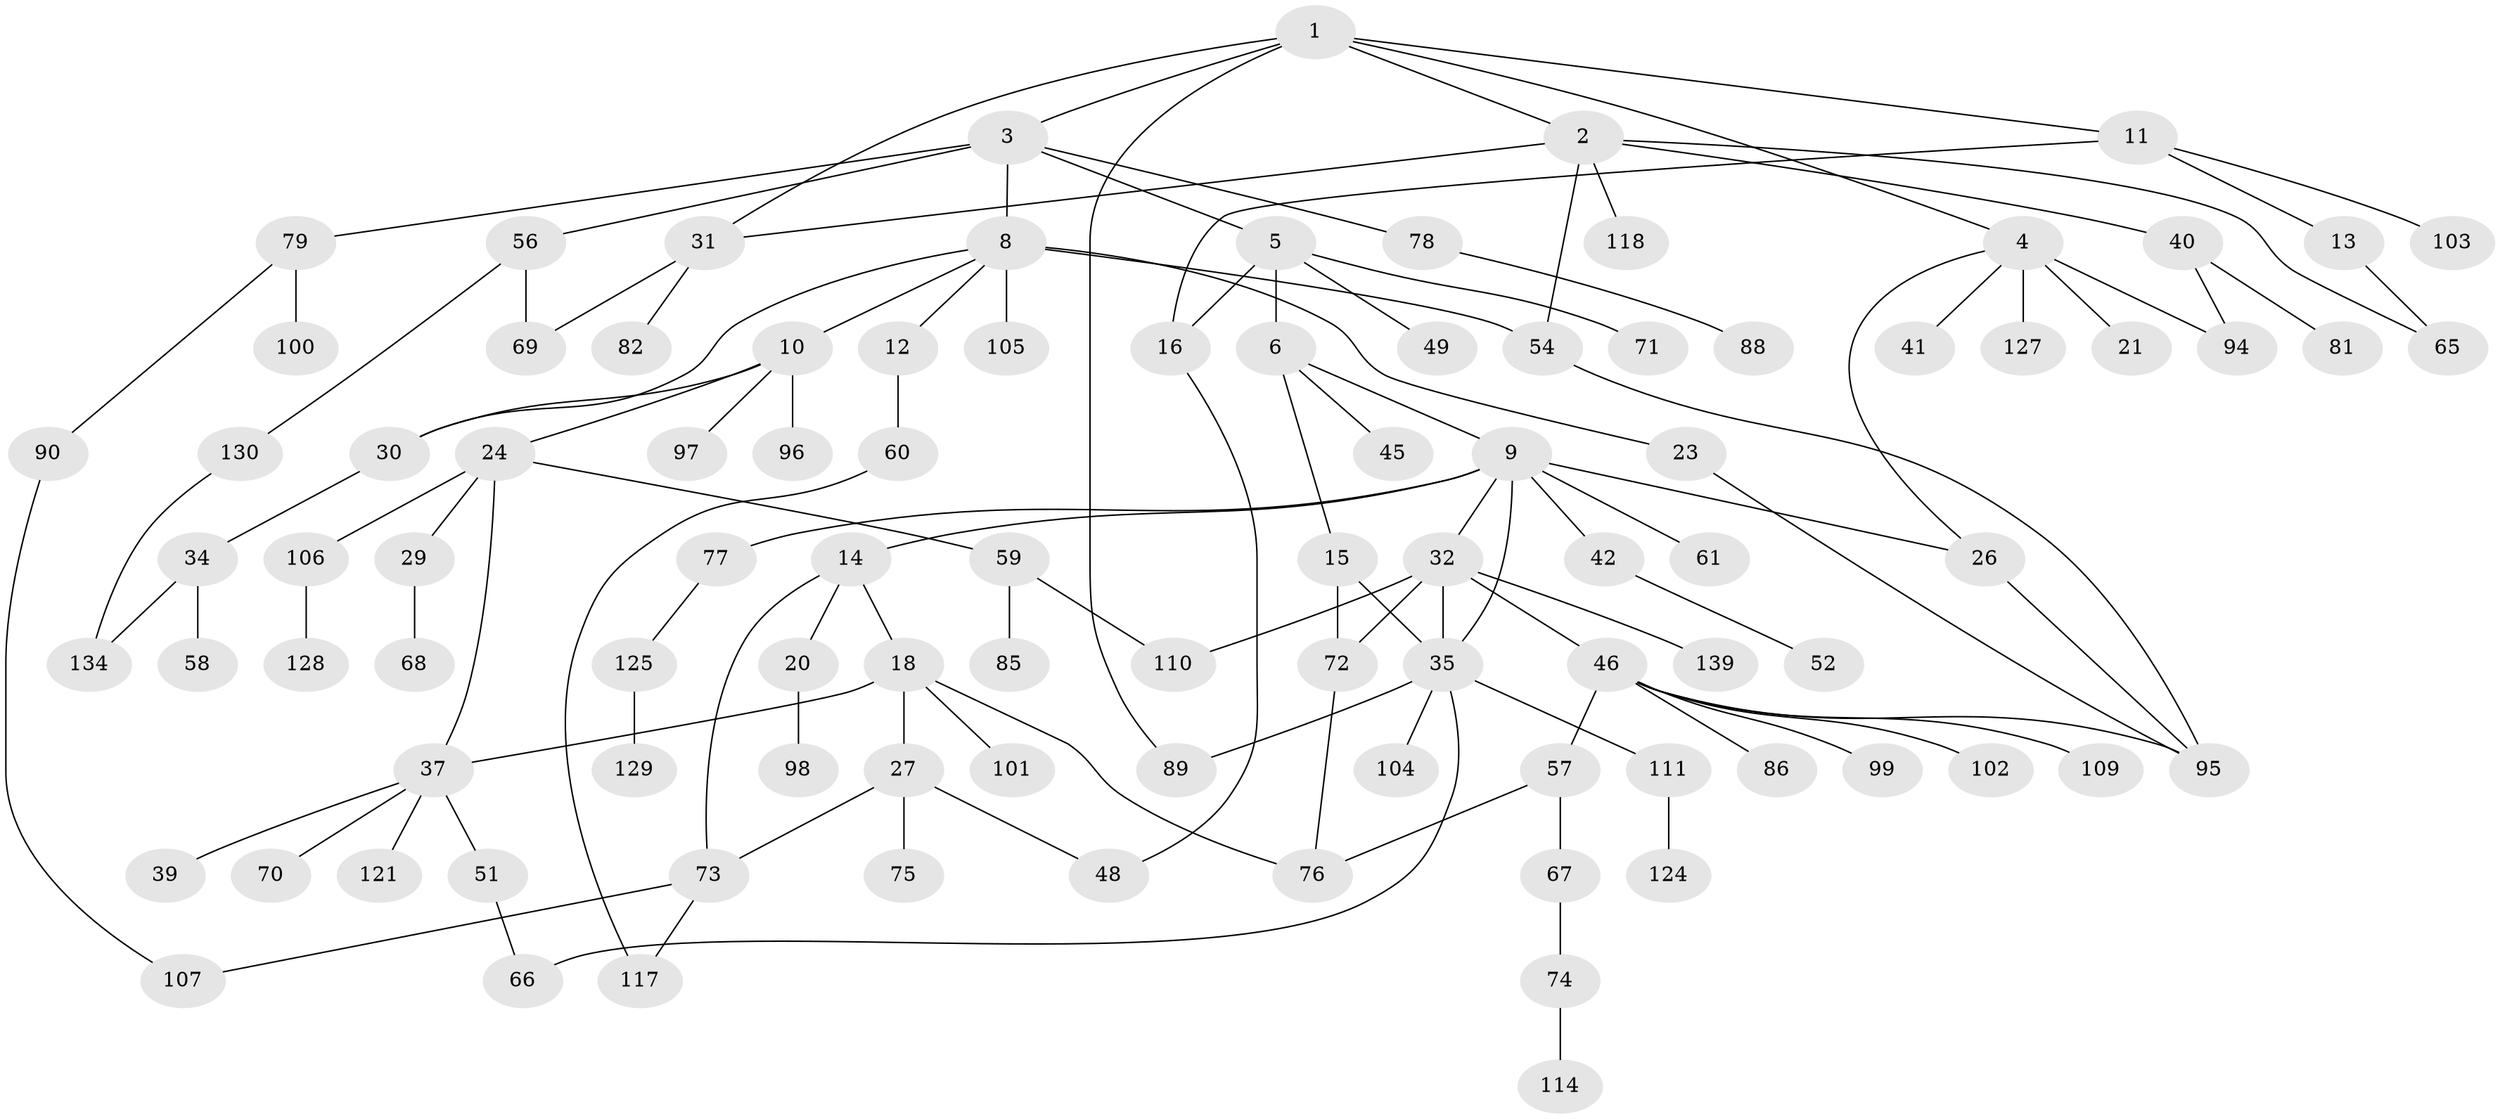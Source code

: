// original degree distribution, {6: 0.028368794326241134, 5: 0.05673758865248227, 4: 0.07801418439716312, 3: 0.1773049645390071, 7: 0.014184397163120567, 2: 0.3262411347517731, 1: 0.3191489361702128}
// Generated by graph-tools (version 1.1) at 2025/41/03/06/25 10:41:29]
// undirected, 97 vertices, 121 edges
graph export_dot {
graph [start="1"]
  node [color=gray90,style=filled];
  1 [super="+22"];
  2 [super="+33"];
  3;
  4 [super="+7"];
  5 [super="+44"];
  6 [super="+84"];
  8 [super="+19"];
  9 [super="+28"];
  10 [super="+91"];
  11 [super="+50"];
  12 [super="+53"];
  13;
  14;
  15 [super="+17"];
  16 [super="+43"];
  18 [super="+140"];
  20;
  21;
  23;
  24 [super="+25"];
  26 [super="+36"];
  27 [super="+64"];
  29 [super="+55"];
  30 [super="+80"];
  31 [super="+136"];
  32 [super="+38"];
  34;
  35 [super="+83"];
  37 [super="+62"];
  39 [super="+108"];
  40;
  41;
  42;
  45;
  46 [super="+47"];
  48;
  49 [super="+131"];
  51 [super="+92"];
  52;
  54 [super="+120"];
  56 [super="+112"];
  57 [super="+63"];
  58;
  59;
  60 [super="+93"];
  61;
  65 [super="+115"];
  66;
  67;
  68;
  69;
  70;
  71;
  72 [super="+126"];
  73 [super="+113"];
  74;
  75;
  76 [super="+132"];
  77 [super="+87"];
  78;
  79 [super="+135"];
  81;
  82;
  85 [super="+133"];
  86;
  88 [super="+119"];
  89 [super="+122"];
  90 [super="+138"];
  94;
  95 [super="+123"];
  96;
  97;
  98;
  99;
  100;
  101;
  102;
  103 [super="+116"];
  104;
  105;
  106;
  107;
  109;
  110 [super="+137"];
  111;
  114;
  117;
  118;
  121;
  124;
  125;
  127;
  128 [super="+141"];
  129;
  130;
  134;
  139;
  1 -- 2;
  1 -- 3;
  1 -- 4;
  1 -- 11;
  1 -- 89;
  1 -- 31;
  2 -- 31;
  2 -- 40;
  2 -- 54;
  2 -- 65;
  2 -- 118;
  3 -- 5;
  3 -- 8;
  3 -- 56;
  3 -- 78;
  3 -- 79;
  4 -- 21;
  4 -- 41;
  4 -- 127;
  4 -- 94 [weight=2];
  4 -- 26;
  5 -- 6;
  5 -- 49;
  5 -- 71;
  5 -- 16;
  6 -- 9;
  6 -- 15;
  6 -- 45;
  8 -- 10;
  8 -- 12;
  8 -- 23;
  8 -- 30;
  8 -- 105;
  8 -- 54;
  9 -- 14;
  9 -- 32;
  9 -- 42;
  9 -- 61;
  9 -- 77;
  9 -- 35;
  9 -- 26;
  10 -- 24;
  10 -- 97;
  10 -- 96;
  10 -- 30;
  11 -- 13;
  11 -- 16;
  11 -- 103;
  12 -- 60;
  13 -- 65;
  14 -- 18;
  14 -- 20;
  14 -- 73;
  15 -- 72;
  15 -- 35;
  16 -- 48;
  18 -- 27;
  18 -- 76;
  18 -- 101;
  18 -- 37;
  20 -- 98;
  23 -- 95;
  24 -- 29 [weight=2];
  24 -- 106;
  24 -- 37;
  24 -- 59;
  26 -- 95;
  27 -- 75;
  27 -- 48;
  27 -- 73;
  29 -- 68;
  30 -- 34;
  31 -- 82;
  31 -- 69;
  32 -- 35;
  32 -- 46;
  32 -- 72;
  32 -- 139;
  32 -- 110;
  34 -- 58;
  34 -- 134;
  35 -- 89;
  35 -- 66;
  35 -- 104;
  35 -- 111;
  37 -- 39;
  37 -- 51;
  37 -- 70;
  37 -- 121;
  40 -- 81;
  40 -- 94;
  42 -- 52;
  46 -- 57;
  46 -- 86;
  46 -- 99;
  46 -- 109;
  46 -- 102;
  46 -- 95;
  51 -- 66;
  54 -- 95;
  56 -- 69;
  56 -- 130;
  57 -- 67;
  57 -- 76;
  59 -- 85;
  59 -- 110;
  60 -- 117;
  67 -- 74;
  72 -- 76;
  73 -- 117;
  73 -- 107;
  74 -- 114;
  77 -- 125;
  78 -- 88;
  79 -- 90;
  79 -- 100;
  90 -- 107;
  106 -- 128;
  111 -- 124;
  125 -- 129;
  130 -- 134;
}
